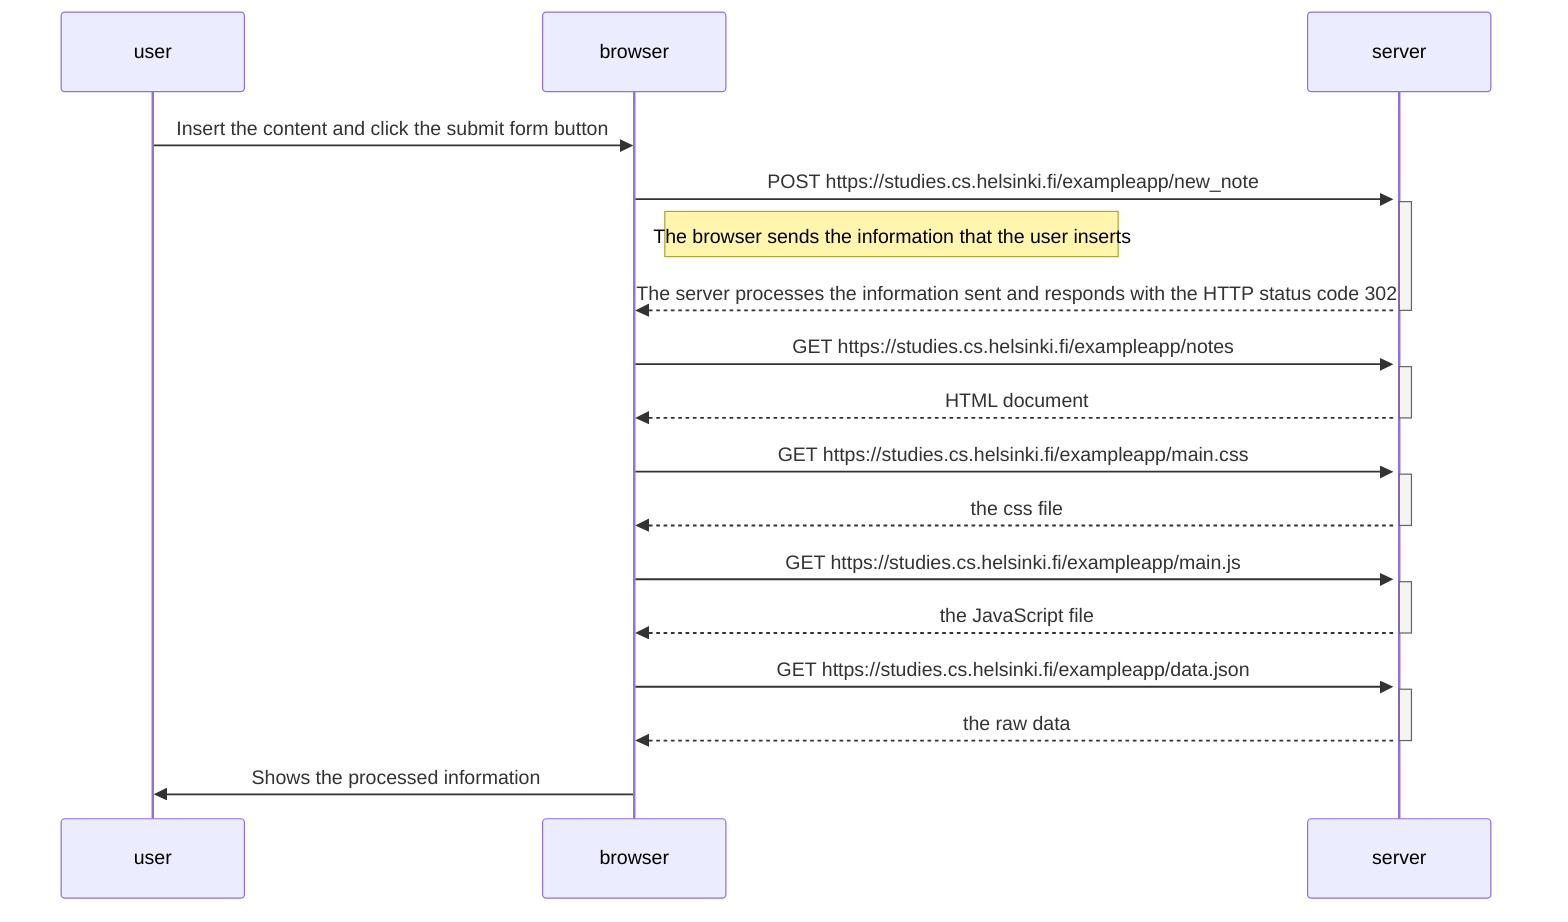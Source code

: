 sequenceDiagram
    participant user
    participant browser
    participant server

    user->>browser: Insert the content and click the submit form button 
    activate server

    browser->>server: POST https://studies.cs.helsinki.fi/exampleapp/new_note
    activate server
    Note right of browser: The browser sends the information that the user inserts
    server-->>browser: The server processes the information sent and responds with the HTTP status code 302
    deactivate server

    browser->>server: GET https://studies.cs.helsinki.fi/exampleapp/notes
    activate server
    server-->>browser: HTML document
    deactivate server

    browser->>server: GET https://studies.cs.helsinki.fi/exampleapp/main.css
    activate server
    server-->>browser: the css file
    deactivate server

    browser->>server: GET https://studies.cs.helsinki.fi/exampleapp/main.js
    activate server
    server-->>browser: the JavaScript file
    deactivate server

    browser->>server: GET https://studies.cs.helsinki.fi/exampleapp/data.json
    activate server
    server-->>browser: the raw data
    deactivate server

    browser->>user : Shows the processed information